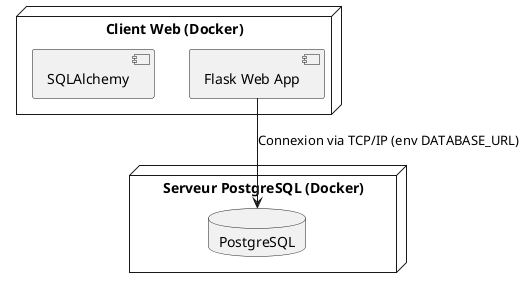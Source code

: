 @startuml Vue_de_deploiement

node "Client Web (Docker)" {
  component "Flask Web App"
  component "SQLAlchemy"
}

node "Serveur PostgreSQL (Docker)" {
  database "PostgreSQL"
}

"Flask Web App" --> "PostgreSQL" : Connexion via TCP/IP (env DATABASE_URL)

@enduml
